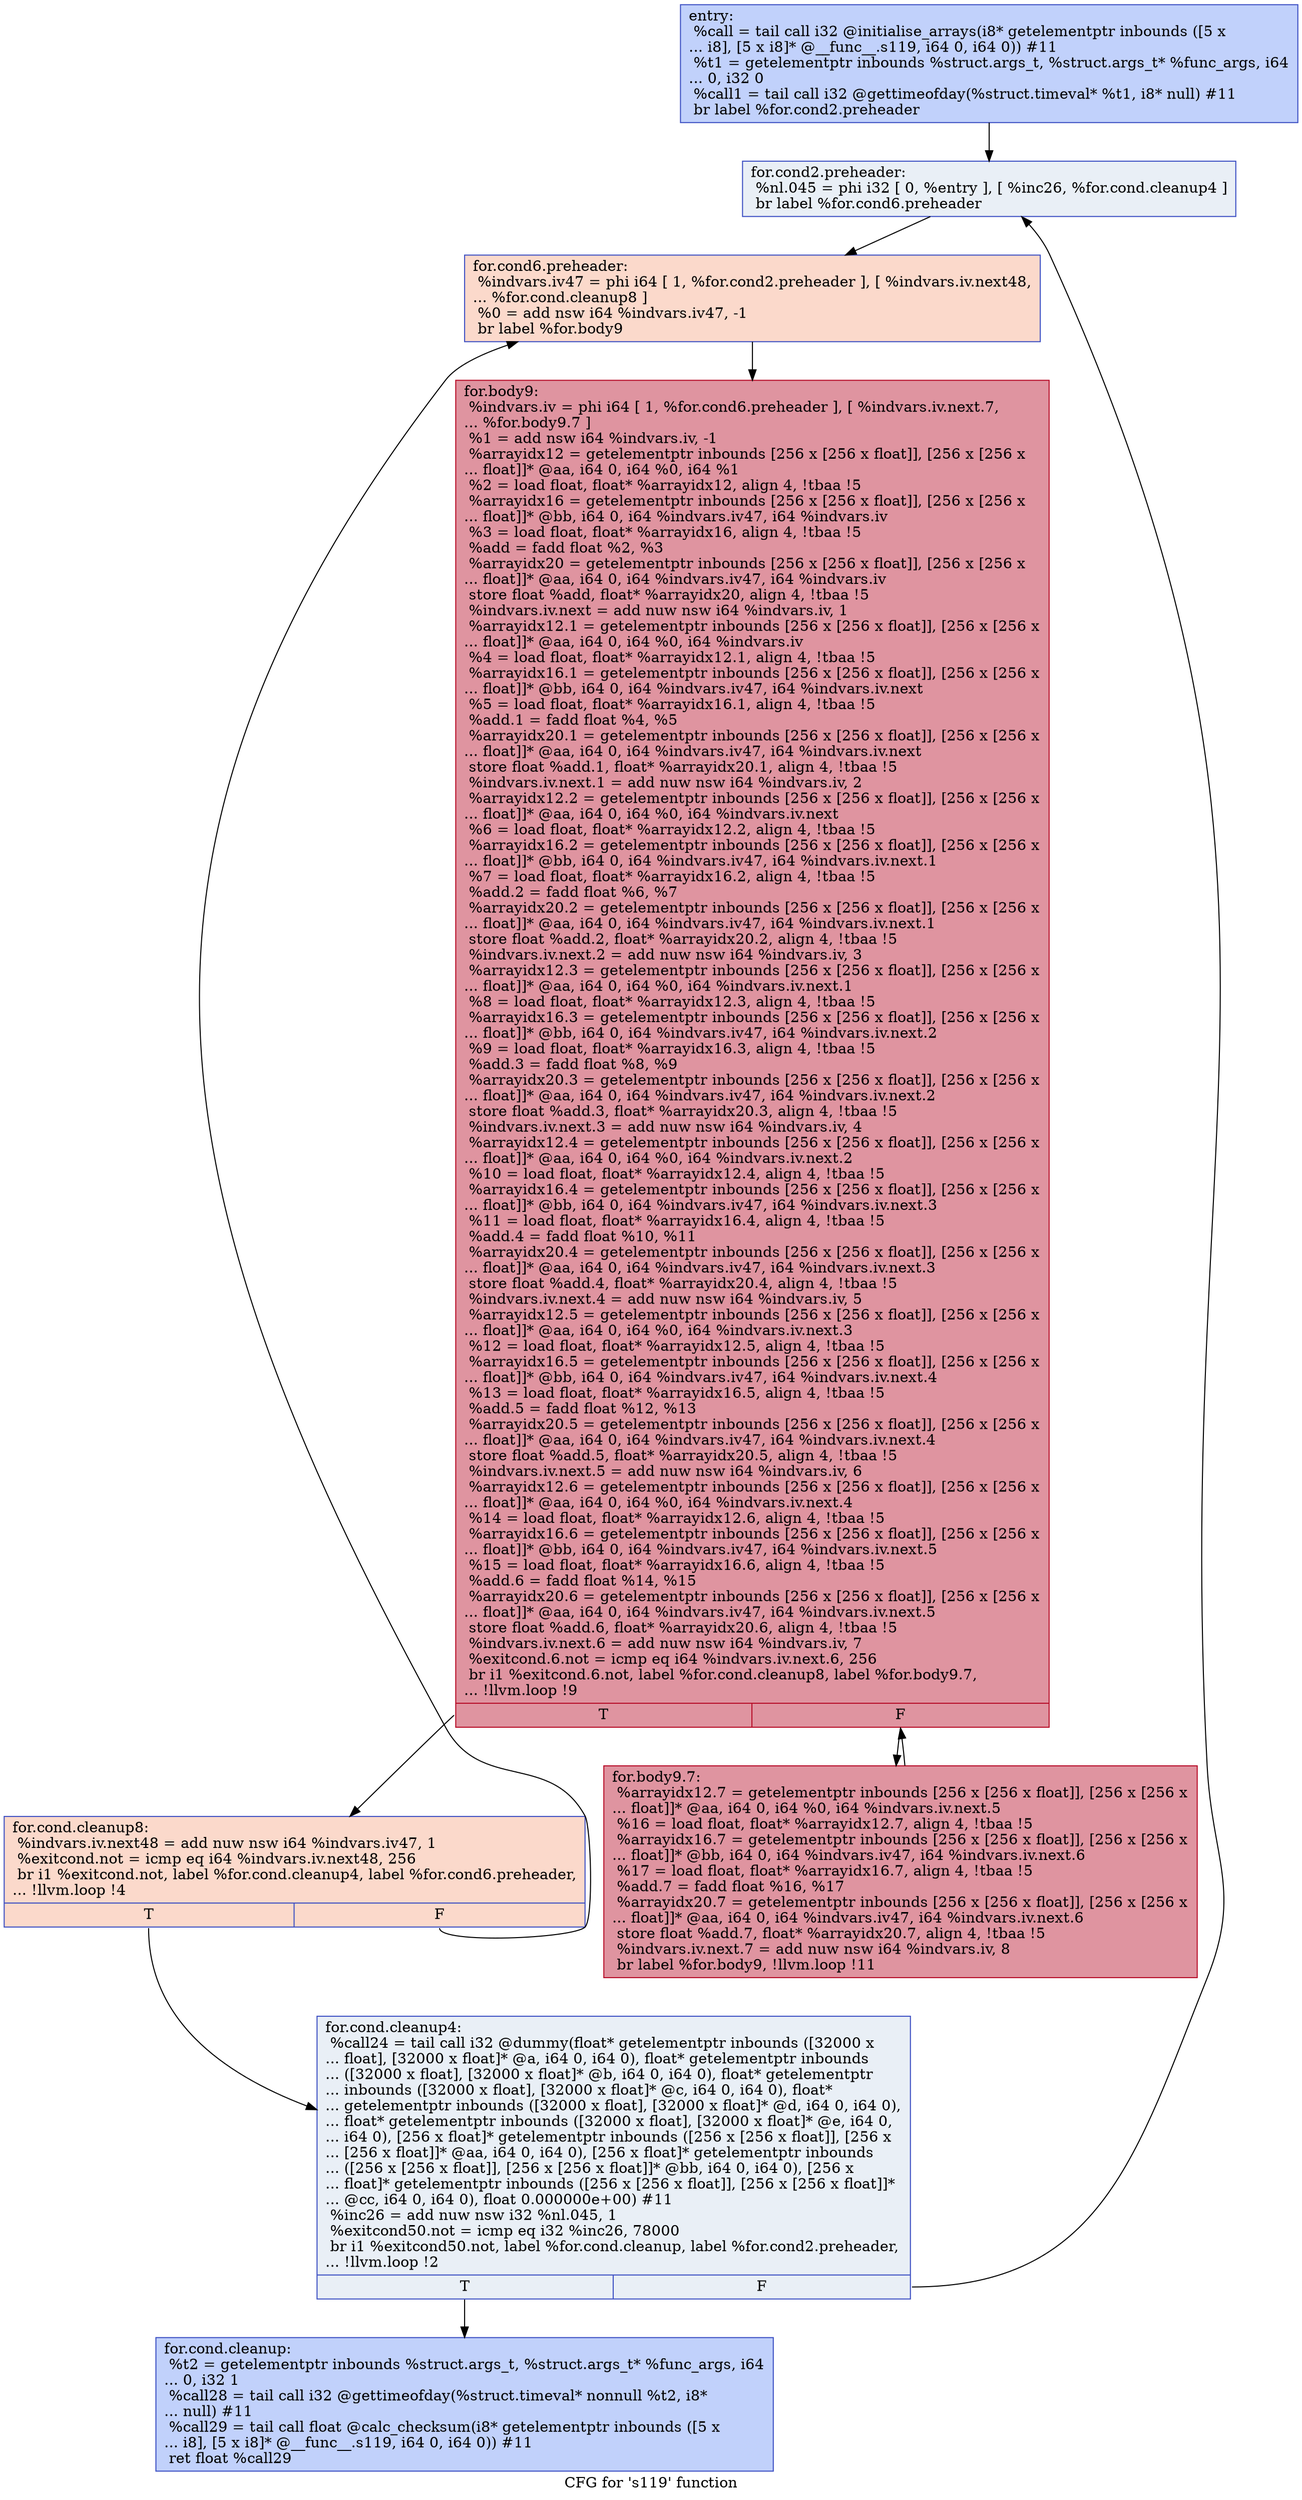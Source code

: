 digraph "CFG for 's119' function" {
	label="CFG for 's119' function";

	Node0x564c93990f20 [shape=record,color="#3d50c3ff", style=filled, fillcolor="#7396f570",label="{entry:\l  %call = tail call i32 @initialise_arrays(i8* getelementptr inbounds ([5 x\l... i8], [5 x i8]* @__func__.s119, i64 0, i64 0)) #11\l  %t1 = getelementptr inbounds %struct.args_t, %struct.args_t* %func_args, i64\l... 0, i32 0\l  %call1 = tail call i32 @gettimeofday(%struct.timeval* %t1, i8* null) #11\l  br label %for.cond2.preheader\l}"];
	Node0x564c93990f20 -> Node0x564c939913c0;
	Node0x564c939913c0 [shape=record,color="#3d50c3ff", style=filled, fillcolor="#cedaeb70",label="{for.cond2.preheader:                              \l  %nl.045 = phi i32 [ 0, %entry ], [ %inc26, %for.cond.cleanup4 ]\l  br label %for.cond6.preheader\l}"];
	Node0x564c939913c0 -> Node0x564c939915f0;
	Node0x564c93991760 [shape=record,color="#3d50c3ff", style=filled, fillcolor="#7396f570",label="{for.cond.cleanup:                                 \l  %t2 = getelementptr inbounds %struct.args_t, %struct.args_t* %func_args, i64\l... 0, i32 1\l  %call28 = tail call i32 @gettimeofday(%struct.timeval* nonnull %t2, i8*\l... null) #11\l  %call29 = tail call float @calc_checksum(i8* getelementptr inbounds ([5 x\l... i8], [5 x i8]* @__func__.s119, i64 0, i64 0)) #11\l  ret float %call29\l}"];
	Node0x564c939915f0 [shape=record,color="#3d50c3ff", style=filled, fillcolor="#f7a88970",label="{for.cond6.preheader:                              \l  %indvars.iv47 = phi i64 [ 1, %for.cond2.preheader ], [ %indvars.iv.next48,\l... %for.cond.cleanup8 ]\l  %0 = add nsw i64 %indvars.iv47, -1\l  br label %for.body9\l}"];
	Node0x564c939915f0 -> Node0x564c93992010;
	Node0x564c939914e0 [shape=record,color="#3d50c3ff", style=filled, fillcolor="#cedaeb70",label="{for.cond.cleanup4:                                \l  %call24 = tail call i32 @dummy(float* getelementptr inbounds ([32000 x\l... float], [32000 x float]* @a, i64 0, i64 0), float* getelementptr inbounds\l... ([32000 x float], [32000 x float]* @b, i64 0, i64 0), float* getelementptr\l... inbounds ([32000 x float], [32000 x float]* @c, i64 0, i64 0), float*\l... getelementptr inbounds ([32000 x float], [32000 x float]* @d, i64 0, i64 0),\l... float* getelementptr inbounds ([32000 x float], [32000 x float]* @e, i64 0,\l... i64 0), [256 x float]* getelementptr inbounds ([256 x [256 x float]], [256 x\l... [256 x float]]* @aa, i64 0, i64 0), [256 x float]* getelementptr inbounds\l... ([256 x [256 x float]], [256 x [256 x float]]* @bb, i64 0, i64 0), [256 x\l... float]* getelementptr inbounds ([256 x [256 x float]], [256 x [256 x float]]*\l... @cc, i64 0, i64 0), float 0.000000e+00) #11\l  %inc26 = add nuw nsw i32 %nl.045, 1\l  %exitcond50.not = icmp eq i32 %inc26, 78000\l  br i1 %exitcond50.not, label %for.cond.cleanup, label %for.cond2.preheader,\l... !llvm.loop !2\l|{<s0>T|<s1>F}}"];
	Node0x564c939914e0:s0 -> Node0x564c93991760;
	Node0x564c939914e0:s1 -> Node0x564c939913c0;
	Node0x564c93991e10 [shape=record,color="#3d50c3ff", style=filled, fillcolor="#f7a88970",label="{for.cond.cleanup8:                                \l  %indvars.iv.next48 = add nuw nsw i64 %indvars.iv47, 1\l  %exitcond.not = icmp eq i64 %indvars.iv.next48, 256\l  br i1 %exitcond.not, label %for.cond.cleanup4, label %for.cond6.preheader,\l... !llvm.loop !4\l|{<s0>T|<s1>F}}"];
	Node0x564c93991e10:s0 -> Node0x564c939914e0;
	Node0x564c93991e10:s1 -> Node0x564c939915f0;
	Node0x564c93992010 [shape=record,color="#b70d28ff", style=filled, fillcolor="#b70d2870",label="{for.body9:                                        \l  %indvars.iv = phi i64 [ 1, %for.cond6.preheader ], [ %indvars.iv.next.7,\l... %for.body9.7 ]\l  %1 = add nsw i64 %indvars.iv, -1\l  %arrayidx12 = getelementptr inbounds [256 x [256 x float]], [256 x [256 x\l... float]]* @aa, i64 0, i64 %0, i64 %1\l  %2 = load float, float* %arrayidx12, align 4, !tbaa !5\l  %arrayidx16 = getelementptr inbounds [256 x [256 x float]], [256 x [256 x\l... float]]* @bb, i64 0, i64 %indvars.iv47, i64 %indvars.iv\l  %3 = load float, float* %arrayidx16, align 4, !tbaa !5\l  %add = fadd float %2, %3\l  %arrayidx20 = getelementptr inbounds [256 x [256 x float]], [256 x [256 x\l... float]]* @aa, i64 0, i64 %indvars.iv47, i64 %indvars.iv\l  store float %add, float* %arrayidx20, align 4, !tbaa !5\l  %indvars.iv.next = add nuw nsw i64 %indvars.iv, 1\l  %arrayidx12.1 = getelementptr inbounds [256 x [256 x float]], [256 x [256 x\l... float]]* @aa, i64 0, i64 %0, i64 %indvars.iv\l  %4 = load float, float* %arrayidx12.1, align 4, !tbaa !5\l  %arrayidx16.1 = getelementptr inbounds [256 x [256 x float]], [256 x [256 x\l... float]]* @bb, i64 0, i64 %indvars.iv47, i64 %indvars.iv.next\l  %5 = load float, float* %arrayidx16.1, align 4, !tbaa !5\l  %add.1 = fadd float %4, %5\l  %arrayidx20.1 = getelementptr inbounds [256 x [256 x float]], [256 x [256 x\l... float]]* @aa, i64 0, i64 %indvars.iv47, i64 %indvars.iv.next\l  store float %add.1, float* %arrayidx20.1, align 4, !tbaa !5\l  %indvars.iv.next.1 = add nuw nsw i64 %indvars.iv, 2\l  %arrayidx12.2 = getelementptr inbounds [256 x [256 x float]], [256 x [256 x\l... float]]* @aa, i64 0, i64 %0, i64 %indvars.iv.next\l  %6 = load float, float* %arrayidx12.2, align 4, !tbaa !5\l  %arrayidx16.2 = getelementptr inbounds [256 x [256 x float]], [256 x [256 x\l... float]]* @bb, i64 0, i64 %indvars.iv47, i64 %indvars.iv.next.1\l  %7 = load float, float* %arrayidx16.2, align 4, !tbaa !5\l  %add.2 = fadd float %6, %7\l  %arrayidx20.2 = getelementptr inbounds [256 x [256 x float]], [256 x [256 x\l... float]]* @aa, i64 0, i64 %indvars.iv47, i64 %indvars.iv.next.1\l  store float %add.2, float* %arrayidx20.2, align 4, !tbaa !5\l  %indvars.iv.next.2 = add nuw nsw i64 %indvars.iv, 3\l  %arrayidx12.3 = getelementptr inbounds [256 x [256 x float]], [256 x [256 x\l... float]]* @aa, i64 0, i64 %0, i64 %indvars.iv.next.1\l  %8 = load float, float* %arrayidx12.3, align 4, !tbaa !5\l  %arrayidx16.3 = getelementptr inbounds [256 x [256 x float]], [256 x [256 x\l... float]]* @bb, i64 0, i64 %indvars.iv47, i64 %indvars.iv.next.2\l  %9 = load float, float* %arrayidx16.3, align 4, !tbaa !5\l  %add.3 = fadd float %8, %9\l  %arrayidx20.3 = getelementptr inbounds [256 x [256 x float]], [256 x [256 x\l... float]]* @aa, i64 0, i64 %indvars.iv47, i64 %indvars.iv.next.2\l  store float %add.3, float* %arrayidx20.3, align 4, !tbaa !5\l  %indvars.iv.next.3 = add nuw nsw i64 %indvars.iv, 4\l  %arrayidx12.4 = getelementptr inbounds [256 x [256 x float]], [256 x [256 x\l... float]]* @aa, i64 0, i64 %0, i64 %indvars.iv.next.2\l  %10 = load float, float* %arrayidx12.4, align 4, !tbaa !5\l  %arrayidx16.4 = getelementptr inbounds [256 x [256 x float]], [256 x [256 x\l... float]]* @bb, i64 0, i64 %indvars.iv47, i64 %indvars.iv.next.3\l  %11 = load float, float* %arrayidx16.4, align 4, !tbaa !5\l  %add.4 = fadd float %10, %11\l  %arrayidx20.4 = getelementptr inbounds [256 x [256 x float]], [256 x [256 x\l... float]]* @aa, i64 0, i64 %indvars.iv47, i64 %indvars.iv.next.3\l  store float %add.4, float* %arrayidx20.4, align 4, !tbaa !5\l  %indvars.iv.next.4 = add nuw nsw i64 %indvars.iv, 5\l  %arrayidx12.5 = getelementptr inbounds [256 x [256 x float]], [256 x [256 x\l... float]]* @aa, i64 0, i64 %0, i64 %indvars.iv.next.3\l  %12 = load float, float* %arrayidx12.5, align 4, !tbaa !5\l  %arrayidx16.5 = getelementptr inbounds [256 x [256 x float]], [256 x [256 x\l... float]]* @bb, i64 0, i64 %indvars.iv47, i64 %indvars.iv.next.4\l  %13 = load float, float* %arrayidx16.5, align 4, !tbaa !5\l  %add.5 = fadd float %12, %13\l  %arrayidx20.5 = getelementptr inbounds [256 x [256 x float]], [256 x [256 x\l... float]]* @aa, i64 0, i64 %indvars.iv47, i64 %indvars.iv.next.4\l  store float %add.5, float* %arrayidx20.5, align 4, !tbaa !5\l  %indvars.iv.next.5 = add nuw nsw i64 %indvars.iv, 6\l  %arrayidx12.6 = getelementptr inbounds [256 x [256 x float]], [256 x [256 x\l... float]]* @aa, i64 0, i64 %0, i64 %indvars.iv.next.4\l  %14 = load float, float* %arrayidx12.6, align 4, !tbaa !5\l  %arrayidx16.6 = getelementptr inbounds [256 x [256 x float]], [256 x [256 x\l... float]]* @bb, i64 0, i64 %indvars.iv47, i64 %indvars.iv.next.5\l  %15 = load float, float* %arrayidx16.6, align 4, !tbaa !5\l  %add.6 = fadd float %14, %15\l  %arrayidx20.6 = getelementptr inbounds [256 x [256 x float]], [256 x [256 x\l... float]]* @aa, i64 0, i64 %indvars.iv47, i64 %indvars.iv.next.5\l  store float %add.6, float* %arrayidx20.6, align 4, !tbaa !5\l  %indvars.iv.next.6 = add nuw nsw i64 %indvars.iv, 7\l  %exitcond.6.not = icmp eq i64 %indvars.iv.next.6, 256\l  br i1 %exitcond.6.not, label %for.cond.cleanup8, label %for.body9.7,\l... !llvm.loop !9\l|{<s0>T|<s1>F}}"];
	Node0x564c93992010:s0 -> Node0x564c93991e10;
	Node0x564c93992010:s1 -> Node0x564c93992840;
	Node0x564c93992840 [shape=record,color="#b70d28ff", style=filled, fillcolor="#b70d2870",label="{for.body9.7:                                      \l  %arrayidx12.7 = getelementptr inbounds [256 x [256 x float]], [256 x [256 x\l... float]]* @aa, i64 0, i64 %0, i64 %indvars.iv.next.5\l  %16 = load float, float* %arrayidx12.7, align 4, !tbaa !5\l  %arrayidx16.7 = getelementptr inbounds [256 x [256 x float]], [256 x [256 x\l... float]]* @bb, i64 0, i64 %indvars.iv47, i64 %indvars.iv.next.6\l  %17 = load float, float* %arrayidx16.7, align 4, !tbaa !5\l  %add.7 = fadd float %16, %17\l  %arrayidx20.7 = getelementptr inbounds [256 x [256 x float]], [256 x [256 x\l... float]]* @aa, i64 0, i64 %indvars.iv47, i64 %indvars.iv.next.6\l  store float %add.7, float* %arrayidx20.7, align 4, !tbaa !5\l  %indvars.iv.next.7 = add nuw nsw i64 %indvars.iv, 8\l  br label %for.body9, !llvm.loop !11\l}"];
	Node0x564c93992840 -> Node0x564c93992010;
}
